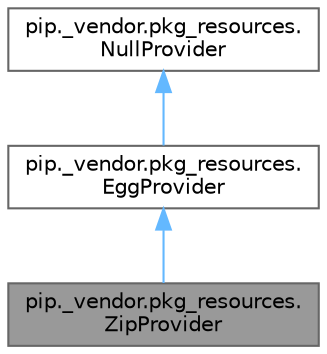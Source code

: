 digraph "pip._vendor.pkg_resources.ZipProvider"
{
 // LATEX_PDF_SIZE
  bgcolor="transparent";
  edge [fontname=Helvetica,fontsize=10,labelfontname=Helvetica,labelfontsize=10];
  node [fontname=Helvetica,fontsize=10,shape=box,height=0.2,width=0.4];
  Node1 [id="Node000001",label="pip._vendor.pkg_resources.\lZipProvider",height=0.2,width=0.4,color="gray40", fillcolor="grey60", style="filled", fontcolor="black",tooltip=" "];
  Node2 -> Node1 [id="edge1_Node000001_Node000002",dir="back",color="steelblue1",style="solid",tooltip=" "];
  Node2 [id="Node000002",label="pip._vendor.pkg_resources.\lEggProvider",height=0.2,width=0.4,color="gray40", fillcolor="white", style="filled",URL="$classpip_1_1__vendor_1_1pkg__resources_1_1_egg_provider.html",tooltip=" "];
  Node3 -> Node2 [id="edge2_Node000002_Node000003",dir="back",color="steelblue1",style="solid",tooltip=" "];
  Node3 [id="Node000003",label="pip._vendor.pkg_resources.\lNullProvider",height=0.2,width=0.4,color="gray40", fillcolor="white", style="filled",URL="$classpip_1_1__vendor_1_1pkg__resources_1_1_null_provider.html",tooltip=" "];
}
